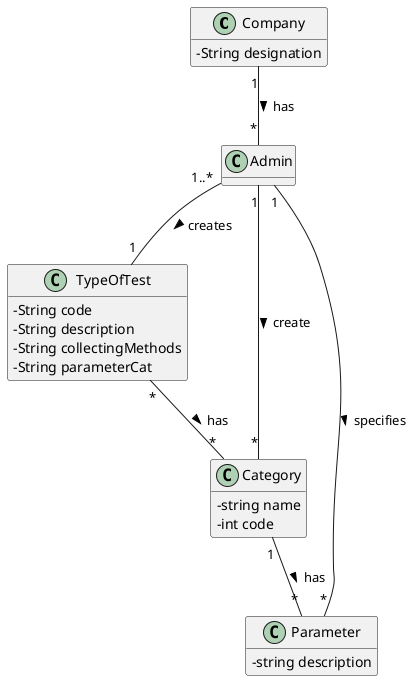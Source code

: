 @startuml

skinparam classAttributeIconSize 0
hide methods


class Company{
-String designation
}

Class Admin{
}

class TypeOfTest{
-String code
-String description
-String collectingMethods
-String parameterCat
}

class Category{
- string name
- int code
}

class Parameter{
- string description
}

Company "1" -- "*" Admin : has >
Admin "1..*" -- "1" TypeOfTest : creates >
Category "1" -- "*" Parameter : has >
TypeOfTest "*" -- "*" Category : has >
Admin "1" -- "*" Parameter : specifies >
Admin "1" -- "*" Category : create >

@enduml